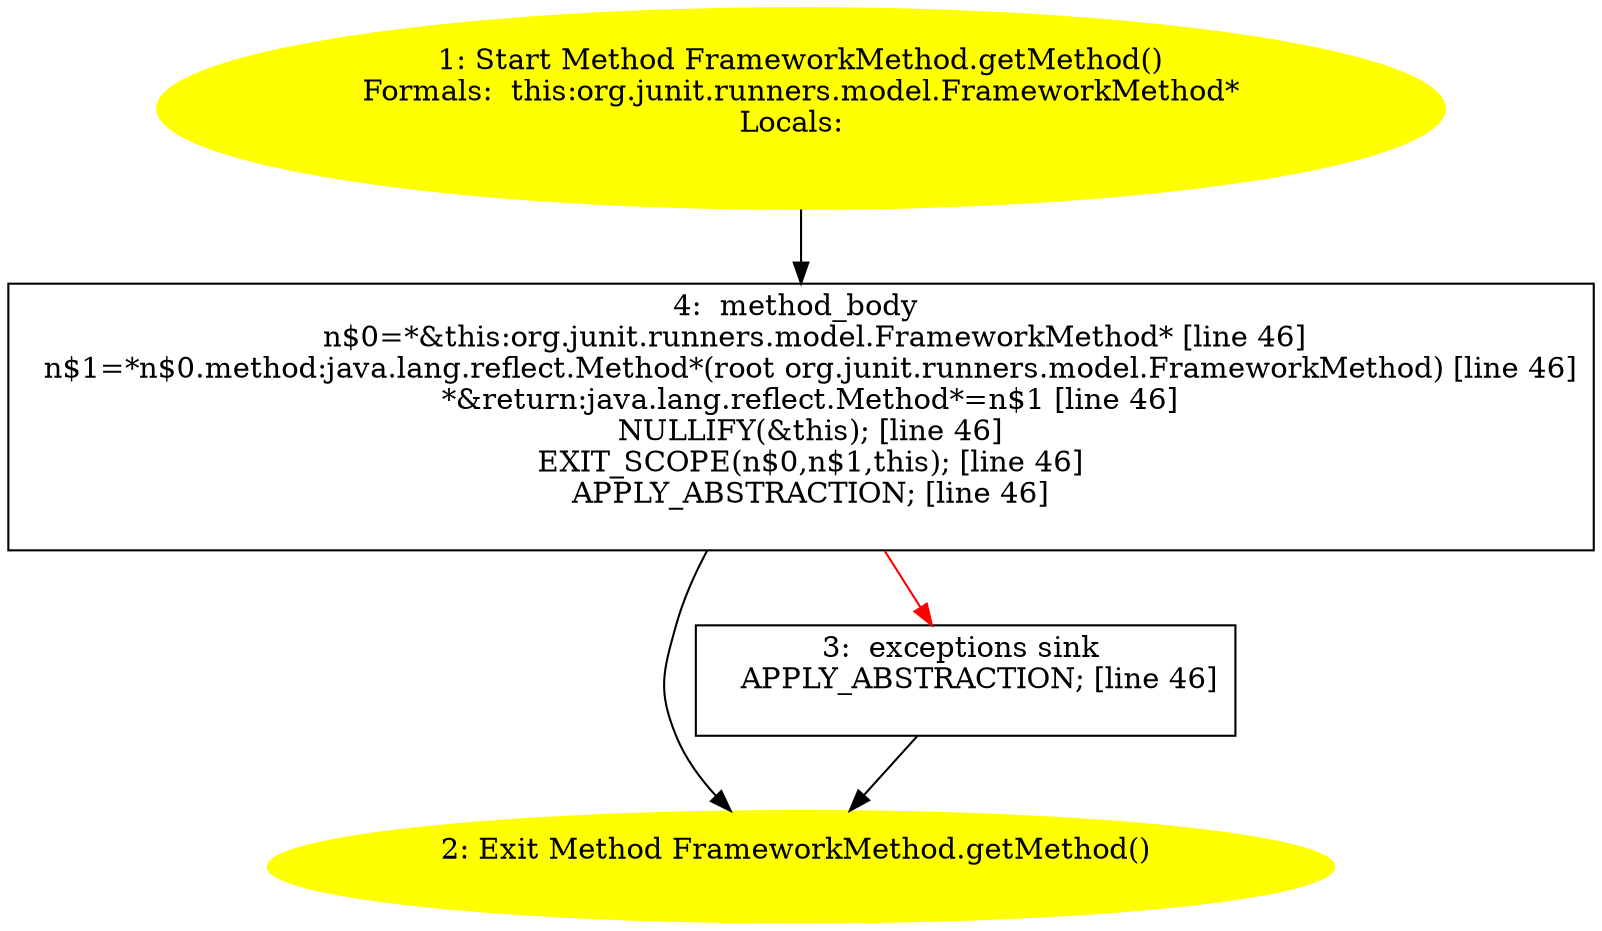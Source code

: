 /* @generated */
digraph cfg {
"org.junit.runners.model.FrameworkMethod.getMethod():java.lang.reflect.Method.6fe4edcaab1cfae396f255f3c318cc2c_1" [label="1: Start Method FrameworkMethod.getMethod()\nFormals:  this:org.junit.runners.model.FrameworkMethod*\nLocals:  \n  " color=yellow style=filled]
	

	 "org.junit.runners.model.FrameworkMethod.getMethod():java.lang.reflect.Method.6fe4edcaab1cfae396f255f3c318cc2c_1" -> "org.junit.runners.model.FrameworkMethod.getMethod():java.lang.reflect.Method.6fe4edcaab1cfae396f255f3c318cc2c_4" ;
"org.junit.runners.model.FrameworkMethod.getMethod():java.lang.reflect.Method.6fe4edcaab1cfae396f255f3c318cc2c_2" [label="2: Exit Method FrameworkMethod.getMethod() \n  " color=yellow style=filled]
	

"org.junit.runners.model.FrameworkMethod.getMethod():java.lang.reflect.Method.6fe4edcaab1cfae396f255f3c318cc2c_3" [label="3:  exceptions sink \n   APPLY_ABSTRACTION; [line 46]\n " shape="box"]
	

	 "org.junit.runners.model.FrameworkMethod.getMethod():java.lang.reflect.Method.6fe4edcaab1cfae396f255f3c318cc2c_3" -> "org.junit.runners.model.FrameworkMethod.getMethod():java.lang.reflect.Method.6fe4edcaab1cfae396f255f3c318cc2c_2" ;
"org.junit.runners.model.FrameworkMethod.getMethod():java.lang.reflect.Method.6fe4edcaab1cfae396f255f3c318cc2c_4" [label="4:  method_body \n   n$0=*&this:org.junit.runners.model.FrameworkMethod* [line 46]\n  n$1=*n$0.method:java.lang.reflect.Method*(root org.junit.runners.model.FrameworkMethod) [line 46]\n  *&return:java.lang.reflect.Method*=n$1 [line 46]\n  NULLIFY(&this); [line 46]\n  EXIT_SCOPE(n$0,n$1,this); [line 46]\n  APPLY_ABSTRACTION; [line 46]\n " shape="box"]
	

	 "org.junit.runners.model.FrameworkMethod.getMethod():java.lang.reflect.Method.6fe4edcaab1cfae396f255f3c318cc2c_4" -> "org.junit.runners.model.FrameworkMethod.getMethod():java.lang.reflect.Method.6fe4edcaab1cfae396f255f3c318cc2c_2" ;
	 "org.junit.runners.model.FrameworkMethod.getMethod():java.lang.reflect.Method.6fe4edcaab1cfae396f255f3c318cc2c_4" -> "org.junit.runners.model.FrameworkMethod.getMethod():java.lang.reflect.Method.6fe4edcaab1cfae396f255f3c318cc2c_3" [color="red" ];
}
